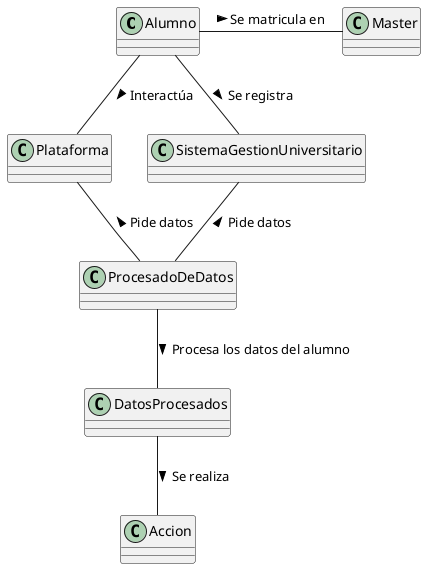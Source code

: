 @startuml Clases

Alumno -r- Master : Se matricula en >
Alumno -- Plataforma : Interactúa > 
Alumno -d- SistemaGestionUniversitario : Se registra >


ProcesadoDeDatos -- DatosProcesados : Procesa los datos del alumno >


SistemaGestionUniversitario -- ProcesadoDeDatos : Pide datos <
Plataforma -- ProcesadoDeDatos : Pide datos <

DatosProcesados -- Accion : Se realiza >

@enduml